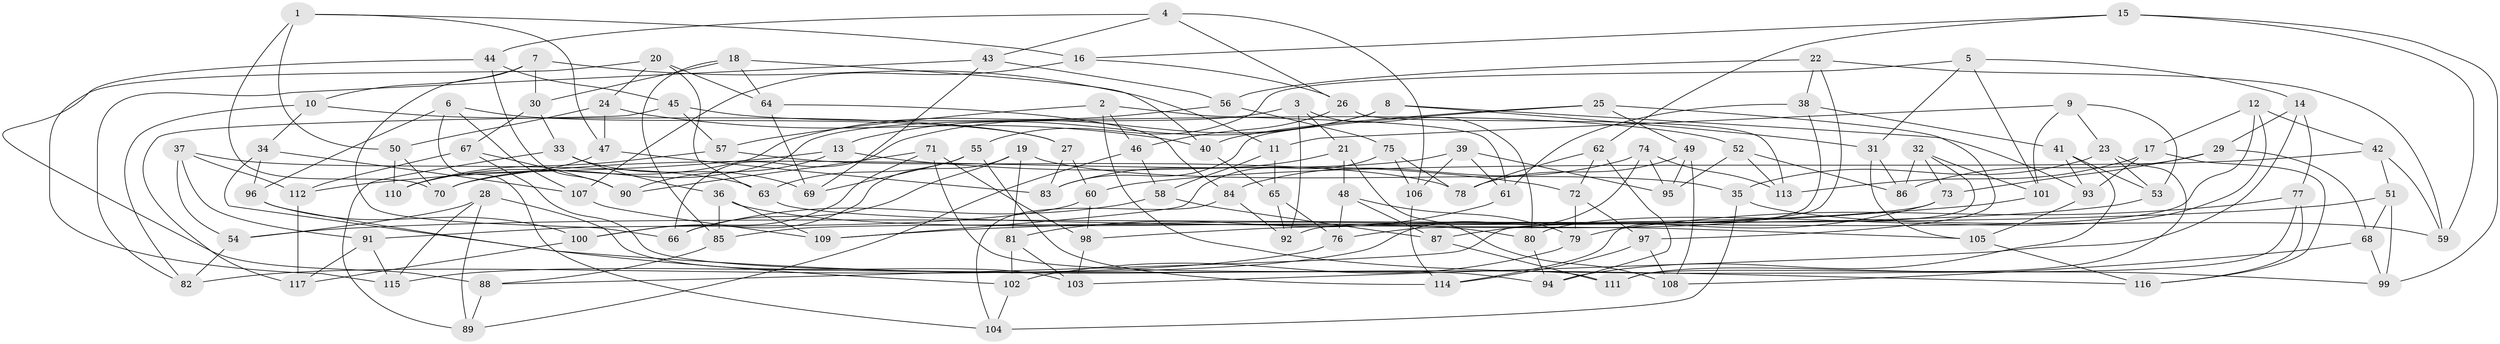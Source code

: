 // coarse degree distribution, {5: 0.04938271604938271, 4: 0.5679012345679012, 6: 0.38271604938271603}
// Generated by graph-tools (version 1.1) at 2025/52/02/27/25 19:52:31]
// undirected, 117 vertices, 234 edges
graph export_dot {
graph [start="1"]
  node [color=gray90,style=filled];
  1;
  2;
  3;
  4;
  5;
  6;
  7;
  8;
  9;
  10;
  11;
  12;
  13;
  14;
  15;
  16;
  17;
  18;
  19;
  20;
  21;
  22;
  23;
  24;
  25;
  26;
  27;
  28;
  29;
  30;
  31;
  32;
  33;
  34;
  35;
  36;
  37;
  38;
  39;
  40;
  41;
  42;
  43;
  44;
  45;
  46;
  47;
  48;
  49;
  50;
  51;
  52;
  53;
  54;
  55;
  56;
  57;
  58;
  59;
  60;
  61;
  62;
  63;
  64;
  65;
  66;
  67;
  68;
  69;
  70;
  71;
  72;
  73;
  74;
  75;
  76;
  77;
  78;
  79;
  80;
  81;
  82;
  83;
  84;
  85;
  86;
  87;
  88;
  89;
  90;
  91;
  92;
  93;
  94;
  95;
  96;
  97;
  98;
  99;
  100;
  101;
  102;
  103;
  104;
  105;
  106;
  107;
  108;
  109;
  110;
  111;
  112;
  113;
  114;
  115;
  116;
  117;
  1 -- 16;
  1 -- 70;
  1 -- 47;
  1 -- 50;
  2 -- 46;
  2 -- 99;
  2 -- 57;
  2 -- 61;
  3 -- 80;
  3 -- 21;
  3 -- 92;
  3 -- 70;
  4 -- 43;
  4 -- 44;
  4 -- 26;
  4 -- 106;
  5 -- 31;
  5 -- 14;
  5 -- 55;
  5 -- 101;
  6 -- 96;
  6 -- 104;
  6 -- 27;
  6 -- 107;
  7 -- 66;
  7 -- 10;
  7 -- 30;
  7 -- 11;
  8 -- 93;
  8 -- 13;
  8 -- 31;
  8 -- 66;
  9 -- 53;
  9 -- 11;
  9 -- 23;
  9 -- 101;
  10 -- 34;
  10 -- 82;
  10 -- 27;
  11 -- 58;
  11 -- 65;
  12 -- 17;
  12 -- 80;
  12 -- 42;
  12 -- 92;
  13 -- 112;
  13 -- 90;
  13 -- 72;
  14 -- 29;
  14 -- 77;
  14 -- 103;
  15 -- 59;
  15 -- 16;
  15 -- 62;
  15 -- 99;
  16 -- 26;
  16 -- 107;
  17 -- 116;
  17 -- 93;
  17 -- 113;
  18 -- 64;
  18 -- 40;
  18 -- 30;
  18 -- 85;
  19 -- 35;
  19 -- 66;
  19 -- 81;
  19 -- 100;
  20 -- 115;
  20 -- 64;
  20 -- 63;
  20 -- 24;
  21 -- 83;
  21 -- 108;
  21 -- 48;
  22 -- 59;
  22 -- 88;
  22 -- 56;
  22 -- 38;
  23 -- 53;
  23 -- 35;
  23 -- 111;
  24 -- 40;
  24 -- 47;
  24 -- 50;
  25 -- 49;
  25 -- 40;
  25 -- 97;
  25 -- 83;
  26 -- 113;
  26 -- 46;
  27 -- 83;
  27 -- 60;
  28 -- 89;
  28 -- 103;
  28 -- 54;
  28 -- 115;
  29 -- 86;
  29 -- 73;
  29 -- 68;
  30 -- 67;
  30 -- 33;
  31 -- 105;
  31 -- 86;
  32 -- 73;
  32 -- 114;
  32 -- 86;
  32 -- 101;
  33 -- 36;
  33 -- 89;
  33 -- 69;
  34 -- 107;
  34 -- 96;
  34 -- 116;
  35 -- 104;
  35 -- 59;
  36 -- 109;
  36 -- 85;
  36 -- 80;
  37 -- 112;
  37 -- 91;
  37 -- 63;
  37 -- 54;
  38 -- 61;
  38 -- 76;
  38 -- 41;
  39 -- 106;
  39 -- 61;
  39 -- 70;
  39 -- 95;
  40 -- 65;
  41 -- 53;
  41 -- 93;
  41 -- 94;
  42 -- 59;
  42 -- 51;
  42 -- 60;
  43 -- 82;
  43 -- 69;
  43 -- 56;
  44 -- 88;
  44 -- 45;
  44 -- 90;
  45 -- 57;
  45 -- 117;
  45 -- 52;
  46 -- 89;
  46 -- 58;
  47 -- 110;
  47 -- 83;
  48 -- 87;
  48 -- 79;
  48 -- 76;
  49 -- 95;
  49 -- 78;
  49 -- 108;
  50 -- 110;
  50 -- 70;
  51 -- 68;
  51 -- 54;
  51 -- 99;
  52 -- 95;
  52 -- 86;
  52 -- 113;
  53 -- 98;
  54 -- 82;
  55 -- 69;
  55 -- 114;
  55 -- 63;
  56 -- 110;
  56 -- 75;
  57 -- 78;
  57 -- 110;
  58 -- 66;
  58 -- 87;
  60 -- 98;
  60 -- 91;
  61 -- 81;
  62 -- 72;
  62 -- 94;
  62 -- 78;
  63 -- 105;
  64 -- 69;
  64 -- 84;
  65 -- 92;
  65 -- 76;
  67 -- 112;
  67 -- 94;
  67 -- 90;
  68 -- 99;
  68 -- 108;
  71 -- 111;
  71 -- 100;
  71 -- 90;
  71 -- 98;
  72 -- 79;
  72 -- 97;
  73 -- 87;
  73 -- 85;
  74 -- 95;
  74 -- 113;
  74 -- 115;
  74 -- 84;
  75 -- 106;
  75 -- 78;
  75 -- 109;
  76 -- 82;
  77 -- 111;
  77 -- 116;
  77 -- 79;
  79 -- 102;
  80 -- 94;
  81 -- 102;
  81 -- 103;
  84 -- 92;
  84 -- 104;
  85 -- 88;
  87 -- 111;
  88 -- 89;
  91 -- 117;
  91 -- 115;
  93 -- 105;
  96 -- 102;
  96 -- 100;
  97 -- 108;
  97 -- 114;
  98 -- 103;
  100 -- 117;
  101 -- 109;
  102 -- 104;
  105 -- 116;
  106 -- 114;
  107 -- 109;
  112 -- 117;
}
